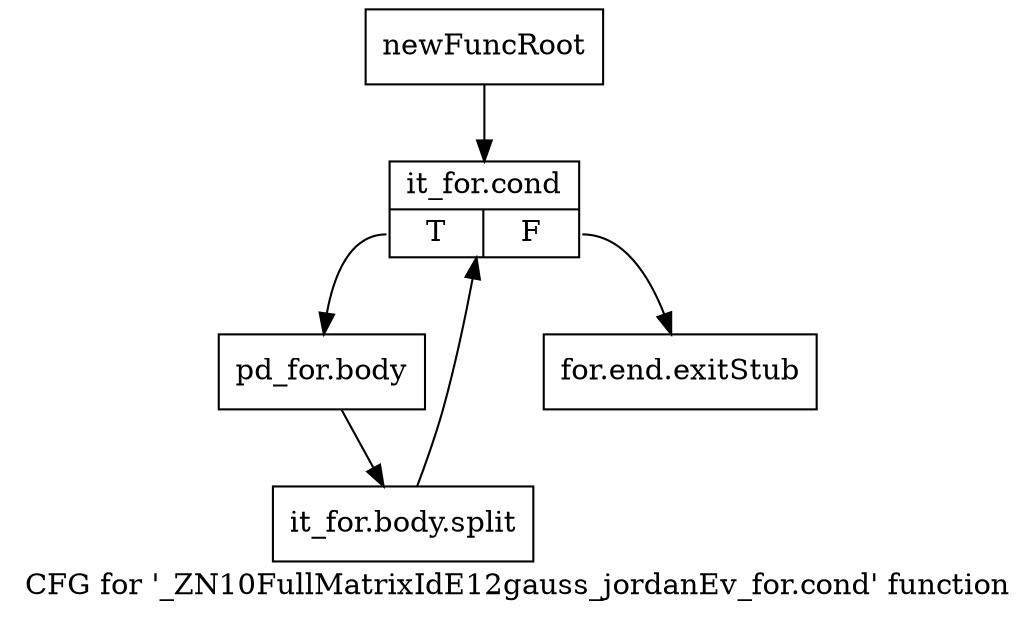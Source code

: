 digraph "CFG for '_ZN10FullMatrixIdE12gauss_jordanEv_for.cond' function" {
	label="CFG for '_ZN10FullMatrixIdE12gauss_jordanEv_for.cond' function";

	Node0x929cea0 [shape=record,label="{newFuncRoot}"];
	Node0x929cea0 -> Node0x929cf40;
	Node0x929cef0 [shape=record,label="{for.end.exitStub}"];
	Node0x929cf40 [shape=record,label="{it_for.cond|{<s0>T|<s1>F}}"];
	Node0x929cf40:s0 -> Node0x929cf90;
	Node0x929cf40:s1 -> Node0x929cef0;
	Node0x929cf90 [shape=record,label="{pd_for.body}"];
	Node0x929cf90 -> Node0xc637ef0;
	Node0xc637ef0 [shape=record,label="{it_for.body.split}"];
	Node0xc637ef0 -> Node0x929cf40;
}
